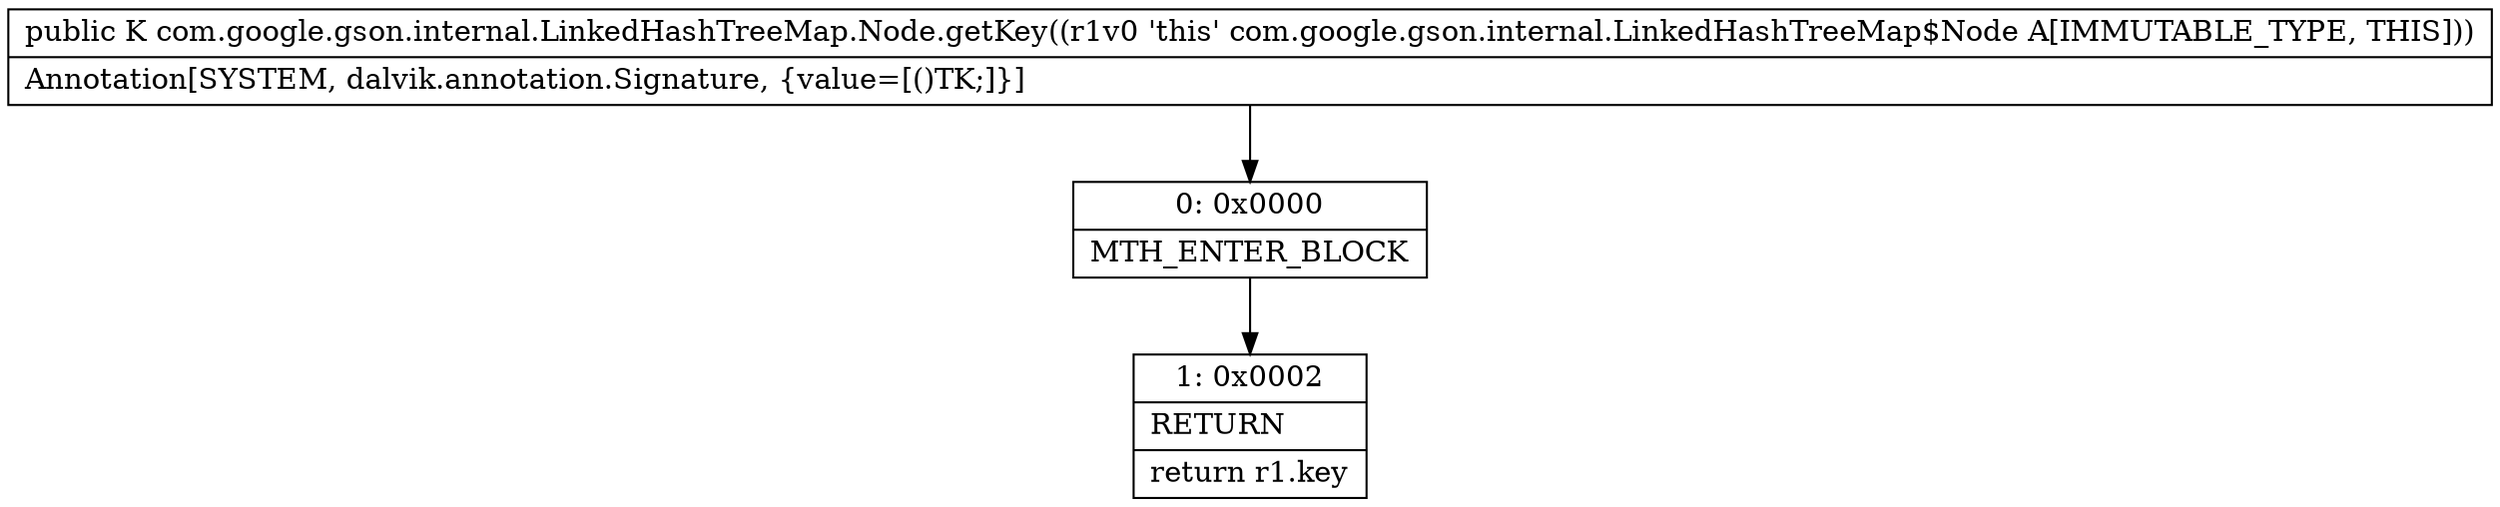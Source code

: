 digraph "CFG forcom.google.gson.internal.LinkedHashTreeMap.Node.getKey()Ljava\/lang\/Object;" {
Node_0 [shape=record,label="{0\:\ 0x0000|MTH_ENTER_BLOCK\l}"];
Node_1 [shape=record,label="{1\:\ 0x0002|RETURN\l|return r1.key\l}"];
MethodNode[shape=record,label="{public K com.google.gson.internal.LinkedHashTreeMap.Node.getKey((r1v0 'this' com.google.gson.internal.LinkedHashTreeMap$Node A[IMMUTABLE_TYPE, THIS]))  | Annotation[SYSTEM, dalvik.annotation.Signature, \{value=[()TK;]\}]\l}"];
MethodNode -> Node_0;
Node_0 -> Node_1;
}

